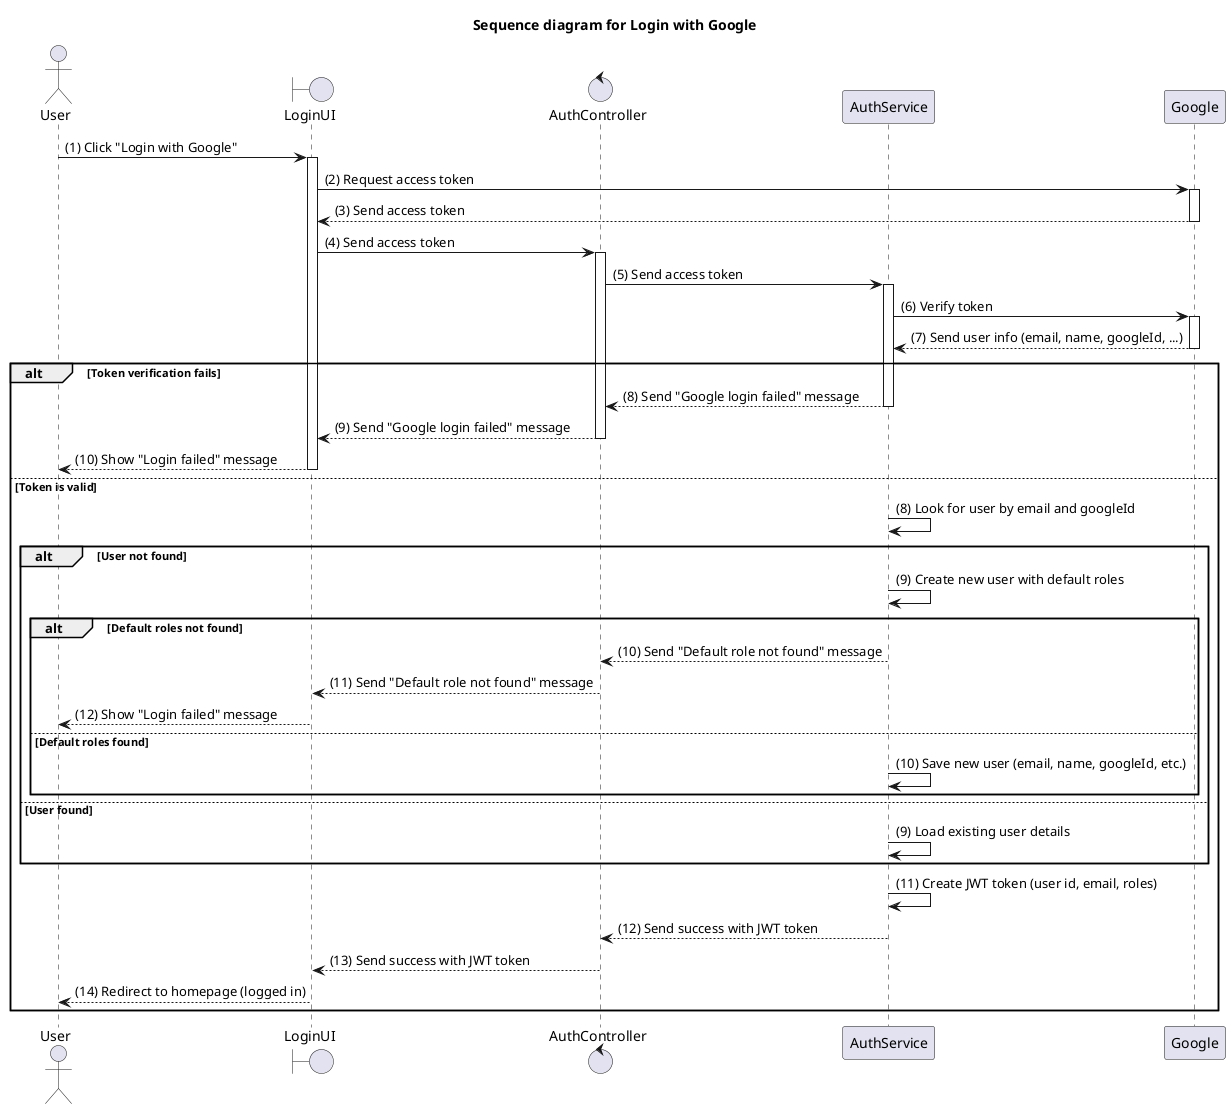 @startuml LoginWithGoogleSequence
title Sequence diagram for Login with Google

actor User as "User"
boundary LoginUI as "LoginUI"
control AuthController as "AuthController"
participant AuthService as "AuthService"
participant Google as "Google"

' Step 1: User clicks the login button
User -> LoginUI: (1) Click "Login with Google"
activate LoginUI

' Step 2: Login UI asks Google for an access token
LoginUI -> Google: (2) Request access token
activate Google

' Step 3: Google sends the token back to Login UI
Google --> LoginUI: (3) Send access token
deactivate Google

' Step 4: Login UI sends the token to Auth Controller
LoginUI -> AuthController: (4) Send access token
activate AuthController

' Step 5: Auth Controller forwards token to Auth Service
AuthController -> AuthService: (5) Send access token
activate AuthService

' Step 6: Auth Service verifies the token with Google
AuthService -> Google: (6) Verify token
activate Google

' Step 7: Google confirms the token and sends user info
Google --> AuthService: (7) Send user info (email, name, googleId, ...)
deactivate Google

alt Token verification fails
    ' Step 8a: Auth Service reports error if token is invalid
    AuthService --> AuthController: (8) Send "Google login failed" message
    deactivate AuthService
    ' Step 9a: Auth Controller forwards error to Login UI
    AuthController --> LoginUI: (9) Send "Google login failed" message
    deactivate AuthController
    ' Step 10a: Login UI shows error to user
    LoginUI --> User: (10) Show "Login failed" message
    deactivate LoginUI
else Token is valid
    ' Step 8: Auth Service checks for existing user
    AuthService -> AuthService: (8) Look for user by email and googleId

    alt User not found
        ' Step 9a: Auth Service creates a new user
        AuthService -> AuthService: (9) Create new user with default roles
        
        alt Default roles not found
            ' Step 10a: Auth Service reports error if roles are missing
            AuthService --> AuthController: (10) Send "Default role not found" message
            deactivate AuthService
            ' Step 11a: Auth Controller forwards error to Login UI
            AuthController --> LoginUI: (11) Send "Default role not found" message
            deactivate AuthController
            ' Step 12a: Login UI shows error to user
            LoginUI --> User: (12) Show "Login failed" message
            deactivate LoginUI
        else Default roles found
            ' Step 10: Auth Service saves the new user
            AuthService -> AuthService: (10) Save new user (email, name, googleId, etc.)
        end
    else User found
        ' Step 9: Auth Service uses existing user
        AuthService -> AuthService: (9) Load existing user details
    end

    ' Step 11: Auth Service creates a JWT token
    AuthService -> AuthService: (11) Create JWT token (user id, email, roles)

    ' Step 12: Auth Service sends the token back to Auth Controller
    AuthService --> AuthController: (12) Send success with JWT token
    deactivate AuthService

    ' Step 13: Auth Controller forwards token to Login UI
    AuthController --> LoginUI: (13) Send success with JWT token
    deactivate AuthController

    ' Step 14: Login UI redirects user to homepage
    LoginUI --> User: (14) Redirect to homepage (logged in)
    deactivate LoginUI
end

@enduml